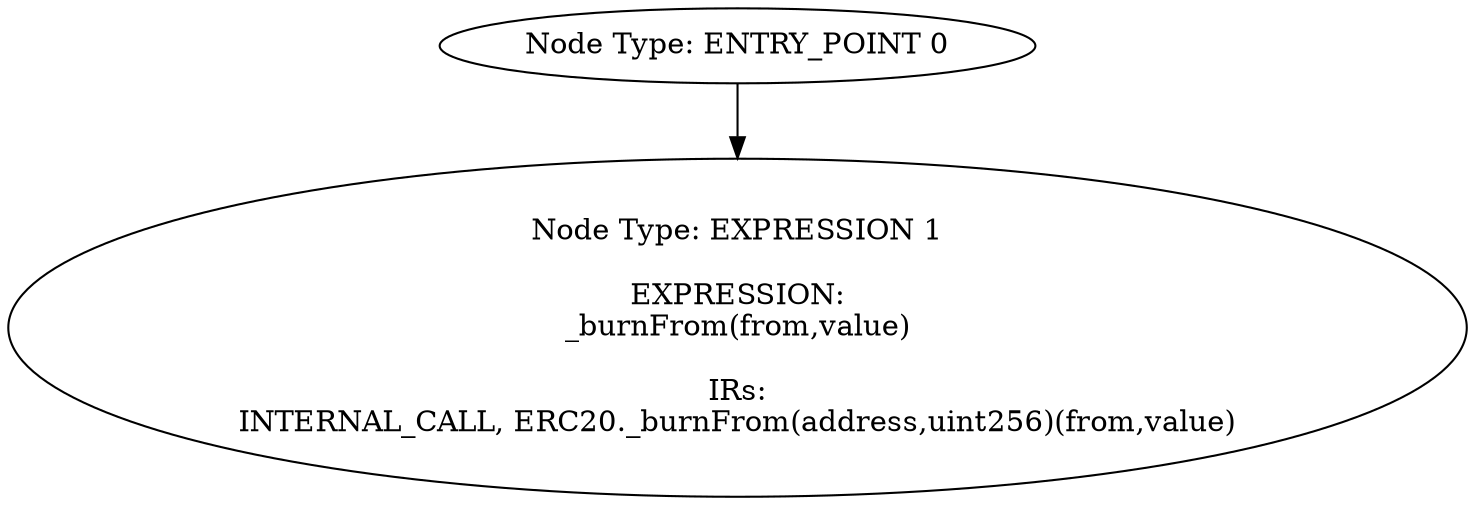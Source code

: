 digraph{
0[label="Node Type: ENTRY_POINT 0
"];
0->1;
1[label="Node Type: EXPRESSION 1

EXPRESSION:
_burnFrom(from,value)

IRs:
INTERNAL_CALL, ERC20._burnFrom(address,uint256)(from,value)"];
}
